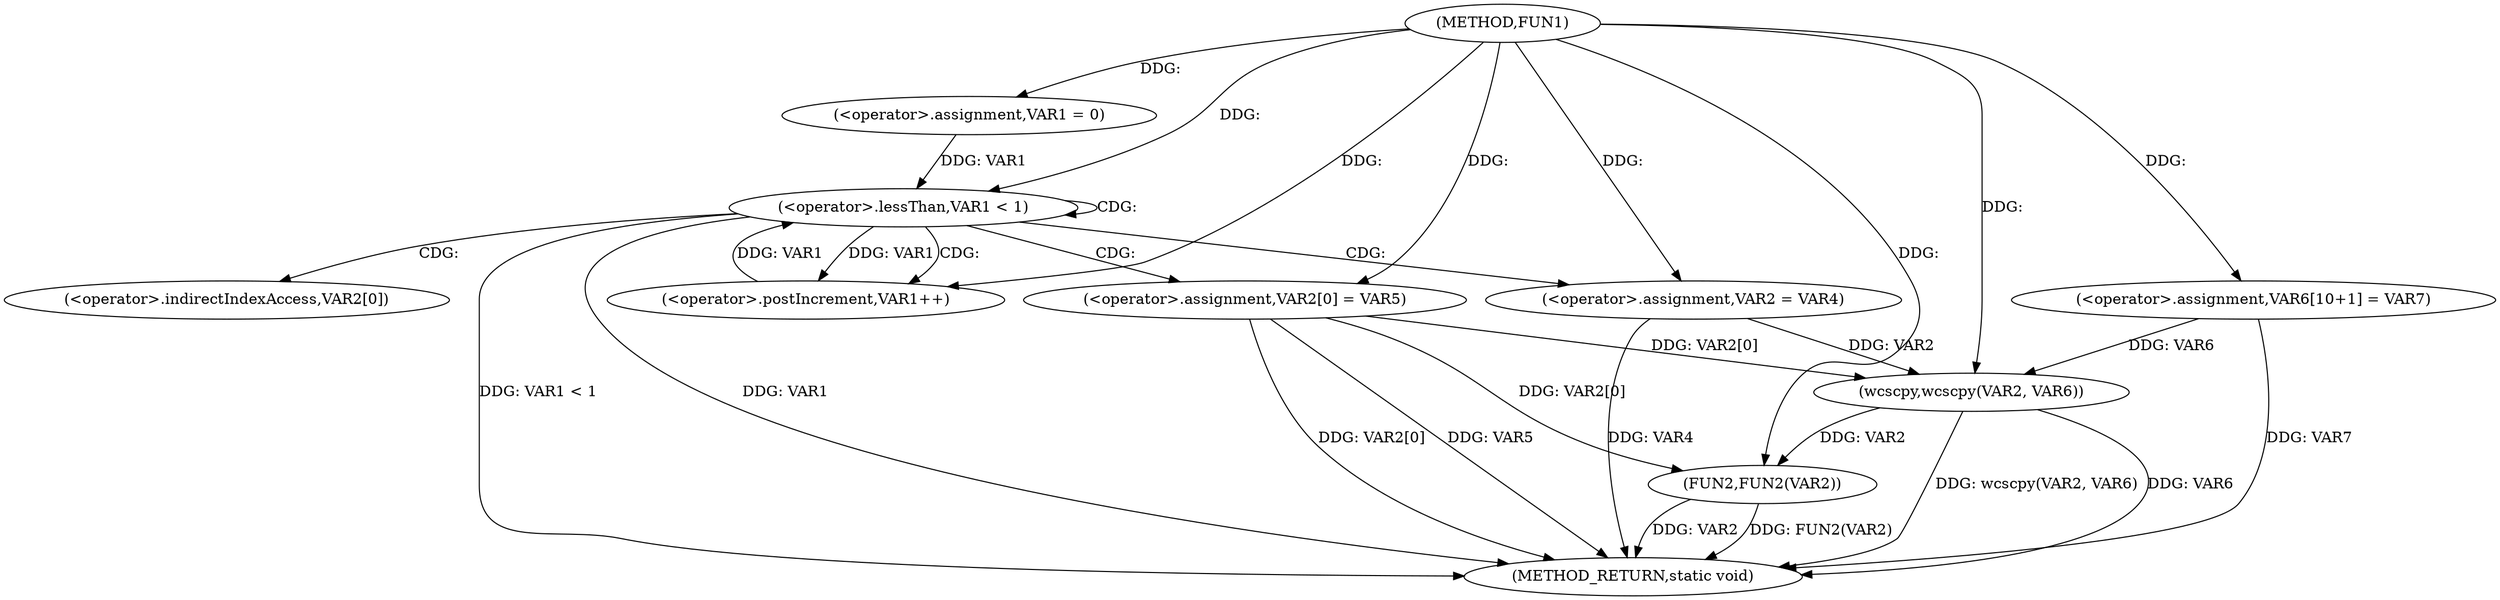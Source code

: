 digraph FUN1 {  
"1000100" [label = "(METHOD,FUN1)" ]
"1000134" [label = "(METHOD_RETURN,static void)" ]
"1000107" [label = "(<operator>.assignment,VAR1 = 0)" ]
"1000110" [label = "(<operator>.lessThan,VAR1 < 1)" ]
"1000113" [label = "(<operator>.postIncrement,VAR1++)" ]
"1000116" [label = "(<operator>.assignment,VAR2 = VAR4)" ]
"1000119" [label = "(<operator>.assignment,VAR2[0] = VAR5)" ]
"1000126" [label = "(<operator>.assignment,VAR6[10+1] = VAR7)" ]
"1000129" [label = "(wcscpy,wcscpy(VAR2, VAR6))" ]
"1000132" [label = "(FUN2,FUN2(VAR2))" ]
"1000120" [label = "(<operator>.indirectIndexAccess,VAR2[0])" ]
  "1000129" -> "1000134"  [ label = "DDG: wcscpy(VAR2, VAR6)"] 
  "1000116" -> "1000134"  [ label = "DDG: VAR4"] 
  "1000132" -> "1000134"  [ label = "DDG: VAR2"] 
  "1000126" -> "1000134"  [ label = "DDG: VAR7"] 
  "1000129" -> "1000134"  [ label = "DDG: VAR6"] 
  "1000119" -> "1000134"  [ label = "DDG: VAR5"] 
  "1000132" -> "1000134"  [ label = "DDG: FUN2(VAR2)"] 
  "1000110" -> "1000134"  [ label = "DDG: VAR1 < 1"] 
  "1000119" -> "1000134"  [ label = "DDG: VAR2[0]"] 
  "1000110" -> "1000134"  [ label = "DDG: VAR1"] 
  "1000100" -> "1000107"  [ label = "DDG: "] 
  "1000107" -> "1000110"  [ label = "DDG: VAR1"] 
  "1000113" -> "1000110"  [ label = "DDG: VAR1"] 
  "1000100" -> "1000110"  [ label = "DDG: "] 
  "1000110" -> "1000113"  [ label = "DDG: VAR1"] 
  "1000100" -> "1000113"  [ label = "DDG: "] 
  "1000100" -> "1000116"  [ label = "DDG: "] 
  "1000100" -> "1000119"  [ label = "DDG: "] 
  "1000100" -> "1000126"  [ label = "DDG: "] 
  "1000116" -> "1000129"  [ label = "DDG: VAR2"] 
  "1000119" -> "1000129"  [ label = "DDG: VAR2[0]"] 
  "1000100" -> "1000129"  [ label = "DDG: "] 
  "1000126" -> "1000129"  [ label = "DDG: VAR6"] 
  "1000129" -> "1000132"  [ label = "DDG: VAR2"] 
  "1000119" -> "1000132"  [ label = "DDG: VAR2[0]"] 
  "1000100" -> "1000132"  [ label = "DDG: "] 
  "1000110" -> "1000110"  [ label = "CDG: "] 
  "1000110" -> "1000116"  [ label = "CDG: "] 
  "1000110" -> "1000119"  [ label = "CDG: "] 
  "1000110" -> "1000120"  [ label = "CDG: "] 
  "1000110" -> "1000113"  [ label = "CDG: "] 
}
